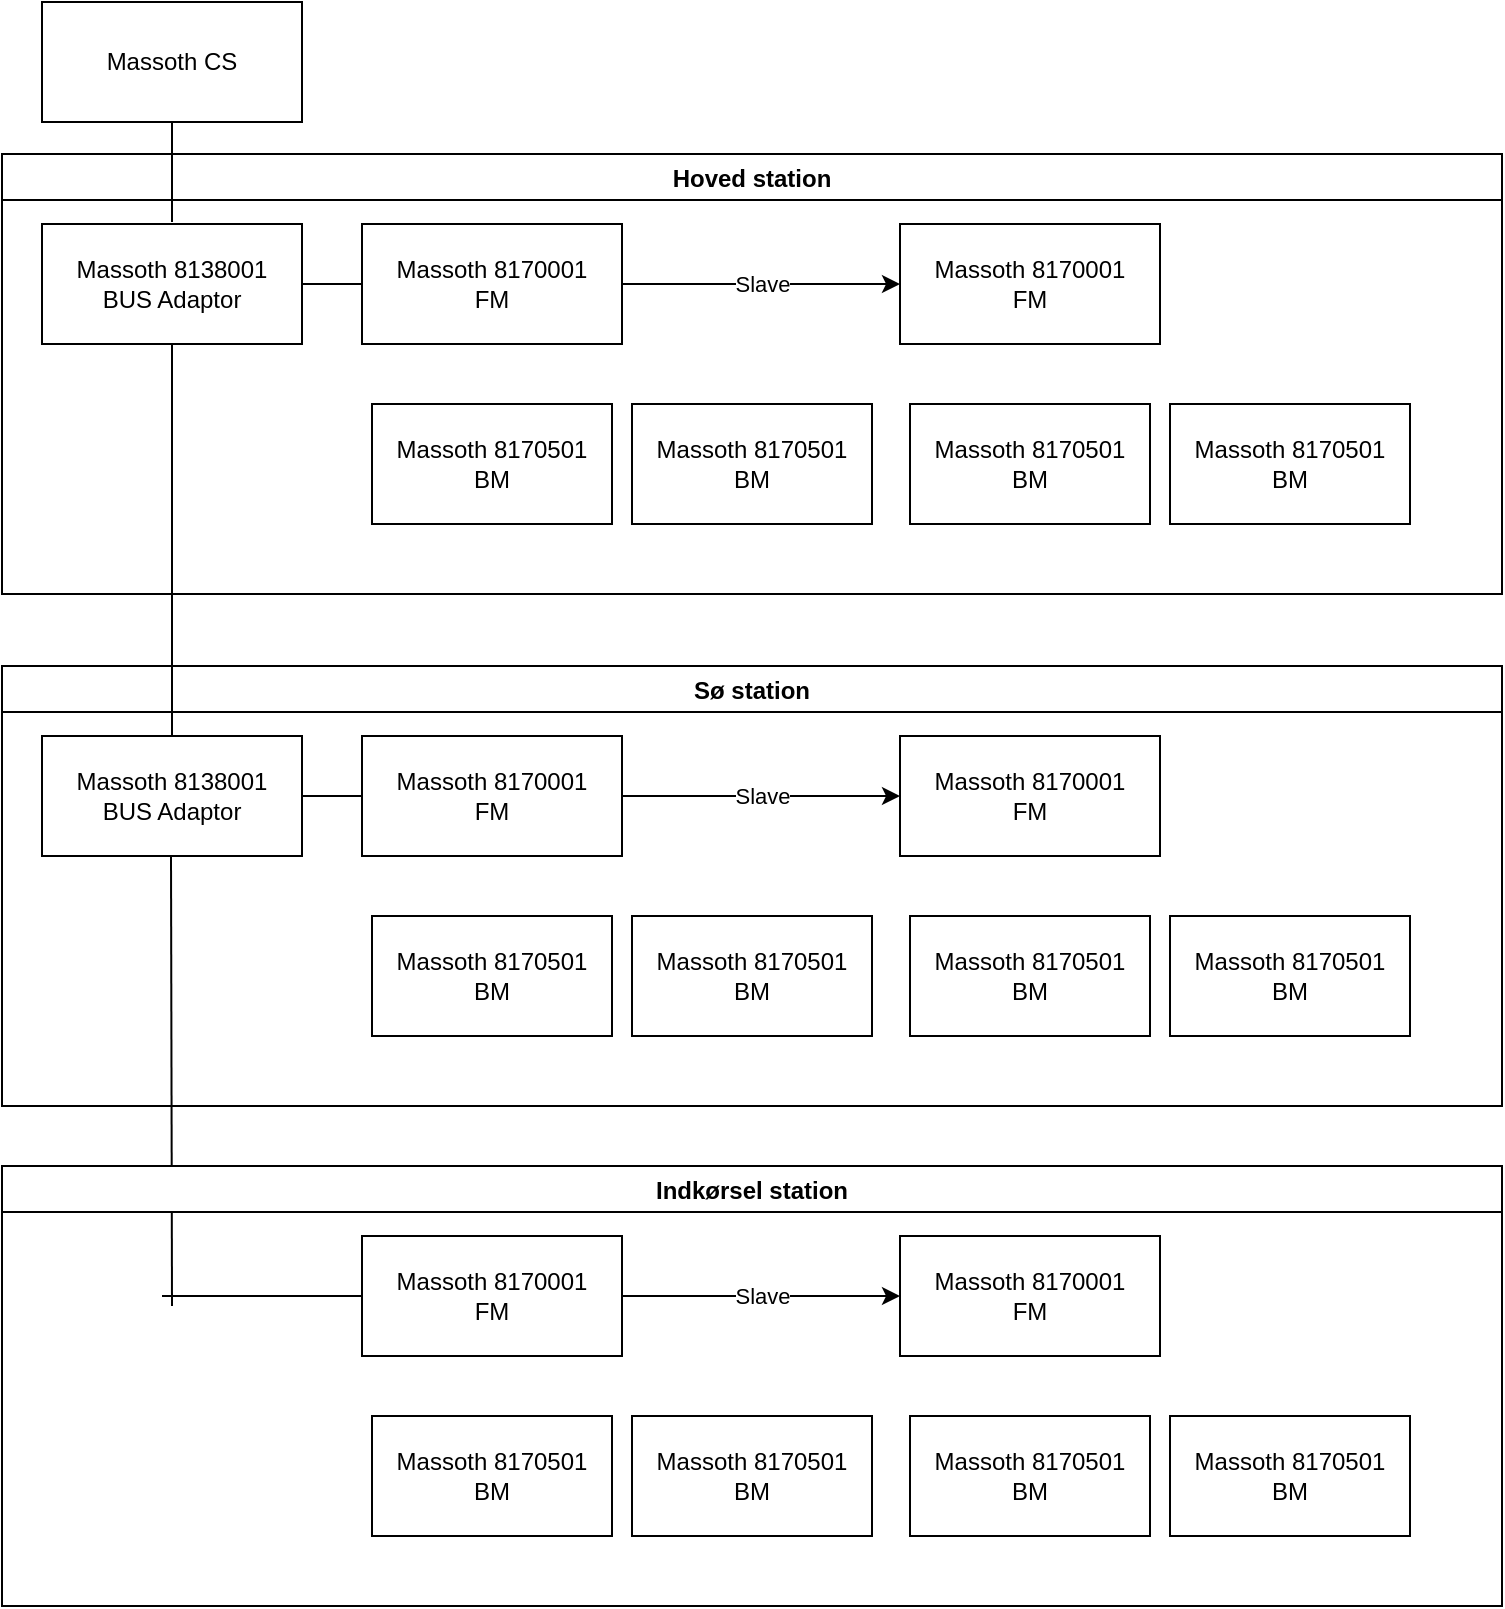 <mxfile version="18.1.1" type="github">
  <diagram id="dmieQwYUUAP63awEwlh5" name="Page-1">
    <mxGraphModel dx="1005" dy="754" grid="1" gridSize="10" guides="1" tooltips="1" connect="1" arrows="1" fold="1" page="1" pageScale="1" pageWidth="827" pageHeight="1169" math="0" shadow="0">
      <root>
        <mxCell id="0" />
        <mxCell id="1" parent="0" />
        <mxCell id="7N787UUlXTNlcEC6xHam-3" value="Massoth 8170501&lt;br&gt;BM" style="rounded=0;whiteSpace=wrap;html=1;" vertex="1" parent="1">
          <mxGeometry x="205" y="211" width="120" height="60" as="geometry" />
        </mxCell>
        <mxCell id="7N787UUlXTNlcEC6xHam-4" value="Massoth 8170501&lt;br&gt;BM" style="rounded=0;whiteSpace=wrap;html=1;" vertex="1" parent="1">
          <mxGeometry x="335" y="211" width="120" height="60" as="geometry" />
        </mxCell>
        <mxCell id="7N787UUlXTNlcEC6xHam-23" value="Slave" style="edgeStyle=orthogonalEdgeStyle;rounded=0;orthogonalLoop=1;jettySize=auto;html=1;exitX=1;exitY=0.5;exitDx=0;exitDy=0;" edge="1" parent="1" source="7N787UUlXTNlcEC6xHam-5" target="7N787UUlXTNlcEC6xHam-14">
          <mxGeometry relative="1" as="geometry" />
        </mxCell>
        <mxCell id="7N787UUlXTNlcEC6xHam-5" value="Massoth 8170001&lt;br&gt;FM" style="rounded=0;whiteSpace=wrap;html=1;" vertex="1" parent="1">
          <mxGeometry x="200" y="121" width="130" height="60" as="geometry" />
        </mxCell>
        <mxCell id="7N787UUlXTNlcEC6xHam-12" value="Massoth 8170501&lt;br&gt;BM" style="rounded=0;whiteSpace=wrap;html=1;" vertex="1" parent="1">
          <mxGeometry x="474" y="211" width="120" height="60" as="geometry" />
        </mxCell>
        <mxCell id="7N787UUlXTNlcEC6xHam-13" value="Massoth 8170501&lt;br&gt;BM" style="rounded=0;whiteSpace=wrap;html=1;" vertex="1" parent="1">
          <mxGeometry x="604" y="211" width="120" height="60" as="geometry" />
        </mxCell>
        <mxCell id="7N787UUlXTNlcEC6xHam-14" value="Massoth 8170001&lt;br&gt;FM" style="rounded=0;whiteSpace=wrap;html=1;" vertex="1" parent="1">
          <mxGeometry x="469" y="121" width="130" height="60" as="geometry" />
        </mxCell>
        <mxCell id="7N787UUlXTNlcEC6xHam-15" value="Massoth 8138001&lt;br&gt;BUS Adaptor" style="rounded=0;whiteSpace=wrap;html=1;" vertex="1" parent="1">
          <mxGeometry x="40" y="121" width="130" height="60" as="geometry" />
        </mxCell>
        <mxCell id="7N787UUlXTNlcEC6xHam-28" value="" style="endArrow=none;html=1;rounded=0;entryX=1;entryY=0.5;entryDx=0;entryDy=0;exitX=0;exitY=0.5;exitDx=0;exitDy=0;" edge="1" parent="1" source="7N787UUlXTNlcEC6xHam-5" target="7N787UUlXTNlcEC6xHam-15">
          <mxGeometry width="50" height="50" relative="1" as="geometry">
            <mxPoint x="120" y="191" as="sourcePoint" />
            <mxPoint x="170" y="141" as="targetPoint" />
          </mxGeometry>
        </mxCell>
        <mxCell id="7N787UUlXTNlcEC6xHam-34" value="Hoved station" style="swimlane;" vertex="1" parent="1">
          <mxGeometry x="20" y="86" width="750" height="220" as="geometry" />
        </mxCell>
        <mxCell id="7N787UUlXTNlcEC6xHam-60" value="" style="endArrow=none;html=1;rounded=0;entryX=0.5;entryY=1;entryDx=0;entryDy=0;" edge="1" parent="7N787UUlXTNlcEC6xHam-34" target="7N787UUlXTNlcEC6xHam-59">
          <mxGeometry width="50" height="50" relative="1" as="geometry">
            <mxPoint x="85" y="34" as="sourcePoint" />
            <mxPoint x="130" y="-16" as="targetPoint" />
          </mxGeometry>
        </mxCell>
        <mxCell id="7N787UUlXTNlcEC6xHam-35" value="Massoth 8170501&lt;br&gt;BM" style="rounded=0;whiteSpace=wrap;html=1;" vertex="1" parent="1">
          <mxGeometry x="205" y="467" width="120" height="60" as="geometry" />
        </mxCell>
        <mxCell id="7N787UUlXTNlcEC6xHam-36" value="Massoth 8170501&lt;br&gt;BM" style="rounded=0;whiteSpace=wrap;html=1;" vertex="1" parent="1">
          <mxGeometry x="335" y="467" width="120" height="60" as="geometry" />
        </mxCell>
        <mxCell id="7N787UUlXTNlcEC6xHam-37" value="Slave" style="edgeStyle=orthogonalEdgeStyle;rounded=0;orthogonalLoop=1;jettySize=auto;html=1;exitX=1;exitY=0.5;exitDx=0;exitDy=0;" edge="1" parent="1" source="7N787UUlXTNlcEC6xHam-38" target="7N787UUlXTNlcEC6xHam-41">
          <mxGeometry relative="1" as="geometry" />
        </mxCell>
        <mxCell id="7N787UUlXTNlcEC6xHam-38" value="Massoth 8170001&lt;br&gt;FM" style="rounded=0;whiteSpace=wrap;html=1;" vertex="1" parent="1">
          <mxGeometry x="200" y="377" width="130" height="60" as="geometry" />
        </mxCell>
        <mxCell id="7N787UUlXTNlcEC6xHam-39" value="Massoth 8170501&lt;br&gt;BM" style="rounded=0;whiteSpace=wrap;html=1;" vertex="1" parent="1">
          <mxGeometry x="474" y="467" width="120" height="60" as="geometry" />
        </mxCell>
        <mxCell id="7N787UUlXTNlcEC6xHam-40" value="Massoth 8170501&lt;br&gt;BM" style="rounded=0;whiteSpace=wrap;html=1;" vertex="1" parent="1">
          <mxGeometry x="604" y="467" width="120" height="60" as="geometry" />
        </mxCell>
        <mxCell id="7N787UUlXTNlcEC6xHam-41" value="Massoth 8170001&lt;br&gt;FM" style="rounded=0;whiteSpace=wrap;html=1;" vertex="1" parent="1">
          <mxGeometry x="469" y="377" width="130" height="60" as="geometry" />
        </mxCell>
        <mxCell id="7N787UUlXTNlcEC6xHam-42" value="Massoth 8138001&lt;br&gt;BUS Adaptor" style="rounded=0;whiteSpace=wrap;html=1;" vertex="1" parent="1">
          <mxGeometry x="40" y="377" width="130" height="60" as="geometry" />
        </mxCell>
        <mxCell id="7N787UUlXTNlcEC6xHam-44" value="" style="endArrow=none;html=1;rounded=0;entryX=1;entryY=0.5;entryDx=0;entryDy=0;exitX=0;exitY=0.5;exitDx=0;exitDy=0;" edge="1" parent="1" source="7N787UUlXTNlcEC6xHam-38" target="7N787UUlXTNlcEC6xHam-42">
          <mxGeometry width="50" height="50" relative="1" as="geometry">
            <mxPoint x="120" y="447" as="sourcePoint" />
            <mxPoint x="170" y="397" as="targetPoint" />
          </mxGeometry>
        </mxCell>
        <mxCell id="7N787UUlXTNlcEC6xHam-45" value="Sø station" style="swimlane;" vertex="1" parent="1">
          <mxGeometry x="20" y="342" width="750" height="220" as="geometry" />
        </mxCell>
        <mxCell id="7N787UUlXTNlcEC6xHam-57" value="" style="endArrow=none;html=1;rounded=0;entryX=0.5;entryY=1;entryDx=0;entryDy=0;" edge="1" parent="7N787UUlXTNlcEC6xHam-45">
          <mxGeometry width="50" height="50" relative="1" as="geometry">
            <mxPoint x="85" y="320" as="sourcePoint" />
            <mxPoint x="84.5" y="95" as="targetPoint" />
          </mxGeometry>
        </mxCell>
        <mxCell id="7N787UUlXTNlcEC6xHam-46" value="Massoth 8170501&lt;br&gt;BM" style="rounded=0;whiteSpace=wrap;html=1;" vertex="1" parent="1">
          <mxGeometry x="205" y="717" width="120" height="60" as="geometry" />
        </mxCell>
        <mxCell id="7N787UUlXTNlcEC6xHam-47" value="Massoth 8170501&lt;br&gt;BM" style="rounded=0;whiteSpace=wrap;html=1;" vertex="1" parent="1">
          <mxGeometry x="335" y="717" width="120" height="60" as="geometry" />
        </mxCell>
        <mxCell id="7N787UUlXTNlcEC6xHam-48" value="Slave" style="edgeStyle=orthogonalEdgeStyle;rounded=0;orthogonalLoop=1;jettySize=auto;html=1;exitX=1;exitY=0.5;exitDx=0;exitDy=0;" edge="1" parent="1" source="7N787UUlXTNlcEC6xHam-49" target="7N787UUlXTNlcEC6xHam-52">
          <mxGeometry relative="1" as="geometry" />
        </mxCell>
        <mxCell id="7N787UUlXTNlcEC6xHam-49" value="Massoth 8170001&lt;br&gt;FM" style="rounded=0;whiteSpace=wrap;html=1;" vertex="1" parent="1">
          <mxGeometry x="200" y="627" width="130" height="60" as="geometry" />
        </mxCell>
        <mxCell id="7N787UUlXTNlcEC6xHam-50" value="Massoth 8170501&lt;br&gt;BM" style="rounded=0;whiteSpace=wrap;html=1;" vertex="1" parent="1">
          <mxGeometry x="474" y="717" width="120" height="60" as="geometry" />
        </mxCell>
        <mxCell id="7N787UUlXTNlcEC6xHam-51" value="Massoth 8170501&lt;br&gt;BM" style="rounded=0;whiteSpace=wrap;html=1;" vertex="1" parent="1">
          <mxGeometry x="604" y="717" width="120" height="60" as="geometry" />
        </mxCell>
        <mxCell id="7N787UUlXTNlcEC6xHam-52" value="Massoth 8170001&lt;br&gt;FM" style="rounded=0;whiteSpace=wrap;html=1;" vertex="1" parent="1">
          <mxGeometry x="469" y="627" width="130" height="60" as="geometry" />
        </mxCell>
        <mxCell id="7N787UUlXTNlcEC6xHam-55" value="" style="endArrow=none;html=1;rounded=0;exitX=0;exitY=0.5;exitDx=0;exitDy=0;" edge="1" parent="1" source="7N787UUlXTNlcEC6xHam-49">
          <mxGeometry width="50" height="50" relative="1" as="geometry">
            <mxPoint x="120" y="697" as="sourcePoint" />
            <mxPoint x="100" y="657" as="targetPoint" />
          </mxGeometry>
        </mxCell>
        <mxCell id="7N787UUlXTNlcEC6xHam-56" value="Indkørsel station" style="swimlane;" vertex="1" parent="1">
          <mxGeometry x="20" y="592" width="750" height="220" as="geometry" />
        </mxCell>
        <mxCell id="7N787UUlXTNlcEC6xHam-58" value="" style="endArrow=none;html=1;rounded=0;exitX=0.5;exitY=0;exitDx=0;exitDy=0;entryX=0.5;entryY=1;entryDx=0;entryDy=0;" edge="1" parent="1" source="7N787UUlXTNlcEC6xHam-42" target="7N787UUlXTNlcEC6xHam-15">
          <mxGeometry width="50" height="50" relative="1" as="geometry">
            <mxPoint x="380" y="410" as="sourcePoint" />
            <mxPoint x="430" y="360" as="targetPoint" />
          </mxGeometry>
        </mxCell>
        <mxCell id="7N787UUlXTNlcEC6xHam-59" value="Massoth CS" style="rounded=0;whiteSpace=wrap;html=1;" vertex="1" parent="1">
          <mxGeometry x="40" y="10" width="130" height="60" as="geometry" />
        </mxCell>
      </root>
    </mxGraphModel>
  </diagram>
</mxfile>
